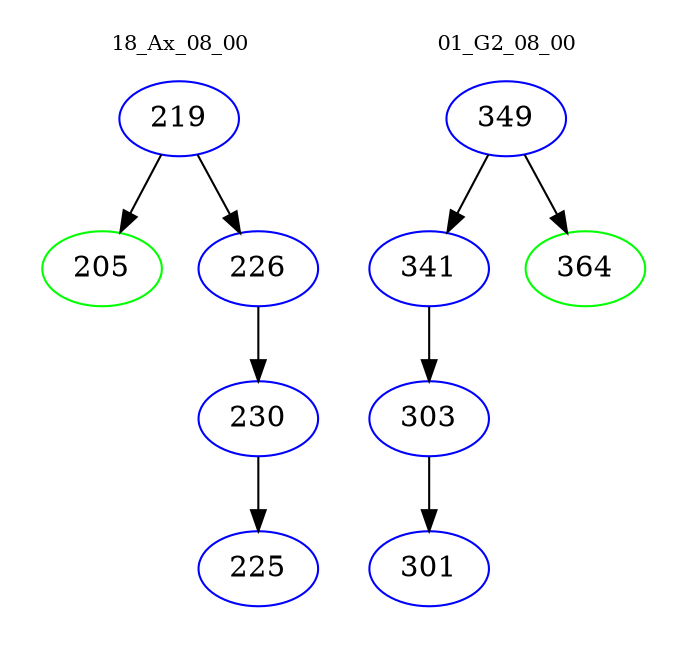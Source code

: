 digraph{
subgraph cluster_0 {
color = white
label = "18_Ax_08_00";
fontsize=10;
T0_219 [label="219", color="blue"]
T0_219 -> T0_205 [color="black"]
T0_205 [label="205", color="green"]
T0_219 -> T0_226 [color="black"]
T0_226 [label="226", color="blue"]
T0_226 -> T0_230 [color="black"]
T0_230 [label="230", color="blue"]
T0_230 -> T0_225 [color="black"]
T0_225 [label="225", color="blue"]
}
subgraph cluster_1 {
color = white
label = "01_G2_08_00";
fontsize=10;
T1_349 [label="349", color="blue"]
T1_349 -> T1_341 [color="black"]
T1_341 [label="341", color="blue"]
T1_341 -> T1_303 [color="black"]
T1_303 [label="303", color="blue"]
T1_303 -> T1_301 [color="black"]
T1_301 [label="301", color="blue"]
T1_349 -> T1_364 [color="black"]
T1_364 [label="364", color="green"]
}
}
